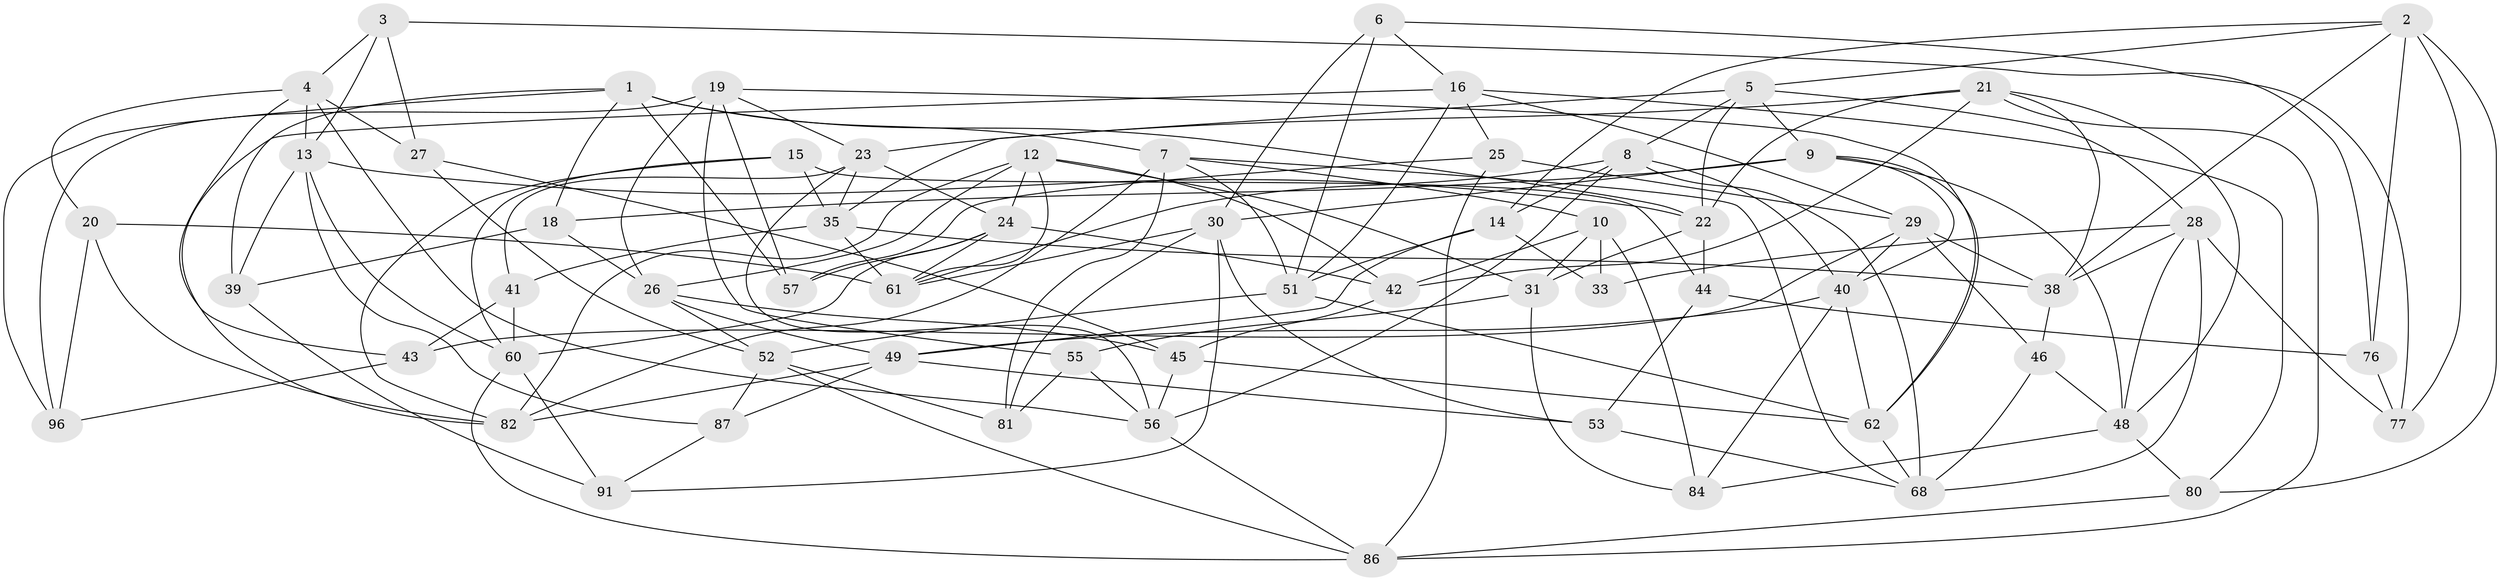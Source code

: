 // original degree distribution, {4: 1.0}
// Generated by graph-tools (version 1.1) at 2025/11/02/21/25 10:11:17]
// undirected, 62 vertices, 159 edges
graph export_dot {
graph [start="1"]
  node [color=gray90,style=filled];
  1 [super="+94"];
  2 [super="+37"];
  3;
  4 [super="+32"];
  5 [super="+11"];
  6;
  7 [super="+36"];
  8 [super="+71"];
  9 [super="+34"];
  10 [super="+59"];
  12 [super="+17"];
  13 [super="+85"];
  14 [super="+88"];
  15;
  16 [super="+92"];
  18;
  19 [super="+74"];
  20;
  21 [super="+98"];
  22 [super="+95"];
  23 [super="+89"];
  24 [super="+79"];
  25;
  26 [super="+54"];
  27;
  28 [super="+47"];
  29 [super="+83"];
  30 [super="+69"];
  31 [super="+50"];
  33;
  35 [super="+65"];
  38 [super="+64"];
  39;
  40 [super="+78"];
  41;
  42 [super="+72"];
  43;
  44;
  45 [super="+67"];
  46;
  48 [super="+58"];
  49 [super="+63"];
  51 [super="+100"];
  52 [super="+97"];
  53;
  55;
  56 [super="+66"];
  57;
  60 [super="+75"];
  61 [super="+70"];
  62 [super="+93"];
  68 [super="+73"];
  76;
  77;
  80;
  81;
  82 [super="+99"];
  84;
  86 [super="+90"];
  87;
  91;
  96;
  1 -- 18;
  1 -- 39;
  1 -- 7;
  1 -- 96;
  1 -- 22;
  1 -- 57;
  2 -- 14;
  2 -- 80;
  2 -- 5;
  2 -- 76;
  2 -- 77;
  2 -- 38;
  3 -- 13;
  3 -- 76;
  3 -- 27;
  3 -- 4;
  4 -- 43;
  4 -- 20;
  4 -- 56;
  4 -- 27;
  4 -- 13;
  5 -- 28;
  5 -- 35;
  5 -- 22;
  5 -- 8;
  5 -- 9;
  6 -- 51;
  6 -- 77;
  6 -- 30;
  6 -- 16;
  7 -- 81;
  7 -- 82;
  7 -- 10;
  7 -- 51;
  7 -- 68;
  8 -- 68;
  8 -- 56;
  8 -- 40;
  8 -- 14;
  8 -- 61;
  9 -- 18;
  9 -- 40;
  9 -- 62;
  9 -- 48;
  9 -- 30;
  10 -- 31 [weight=2];
  10 -- 42;
  10 -- 33;
  10 -- 84;
  12 -- 42;
  12 -- 61;
  12 -- 24;
  12 -- 31;
  12 -- 82;
  12 -- 26;
  13 -- 87;
  13 -- 39;
  13 -- 60;
  13 -- 22;
  14 -- 33 [weight=2];
  14 -- 51;
  14 -- 49;
  15 -- 60;
  15 -- 44;
  15 -- 82;
  15 -- 35;
  16 -- 82;
  16 -- 25;
  16 -- 80;
  16 -- 29;
  16 -- 51;
  18 -- 39;
  18 -- 26;
  19 -- 57;
  19 -- 96;
  19 -- 62;
  19 -- 55;
  19 -- 26;
  19 -- 23;
  20 -- 61;
  20 -- 82;
  20 -- 96;
  21 -- 23;
  21 -- 42;
  21 -- 86;
  21 -- 38;
  21 -- 48;
  21 -- 22;
  22 -- 44;
  22 -- 31;
  23 -- 35;
  23 -- 41;
  23 -- 56;
  23 -- 24;
  24 -- 57;
  24 -- 42;
  24 -- 60;
  24 -- 61;
  25 -- 57;
  25 -- 86;
  25 -- 29;
  26 -- 45;
  26 -- 52;
  26 -- 49;
  27 -- 45;
  27 -- 52;
  28 -- 68;
  28 -- 77;
  28 -- 48;
  28 -- 33;
  28 -- 38;
  29 -- 40;
  29 -- 43;
  29 -- 38;
  29 -- 46;
  30 -- 61;
  30 -- 53;
  30 -- 81;
  30 -- 91;
  31 -- 84;
  31 -- 55;
  35 -- 38;
  35 -- 41;
  35 -- 61;
  38 -- 46;
  39 -- 91;
  40 -- 49;
  40 -- 62;
  40 -- 84;
  41 -- 43;
  41 -- 60;
  42 -- 45 [weight=2];
  43 -- 96;
  44 -- 53;
  44 -- 76;
  45 -- 62;
  45 -- 56;
  46 -- 48;
  46 -- 68;
  48 -- 84;
  48 -- 80;
  49 -- 87;
  49 -- 82;
  49 -- 53;
  51 -- 52;
  51 -- 62;
  52 -- 86;
  52 -- 81;
  52 -- 87;
  53 -- 68;
  55 -- 56;
  55 -- 81;
  56 -- 86;
  60 -- 91;
  60 -- 86;
  62 -- 68;
  76 -- 77;
  80 -- 86;
  87 -- 91;
}
